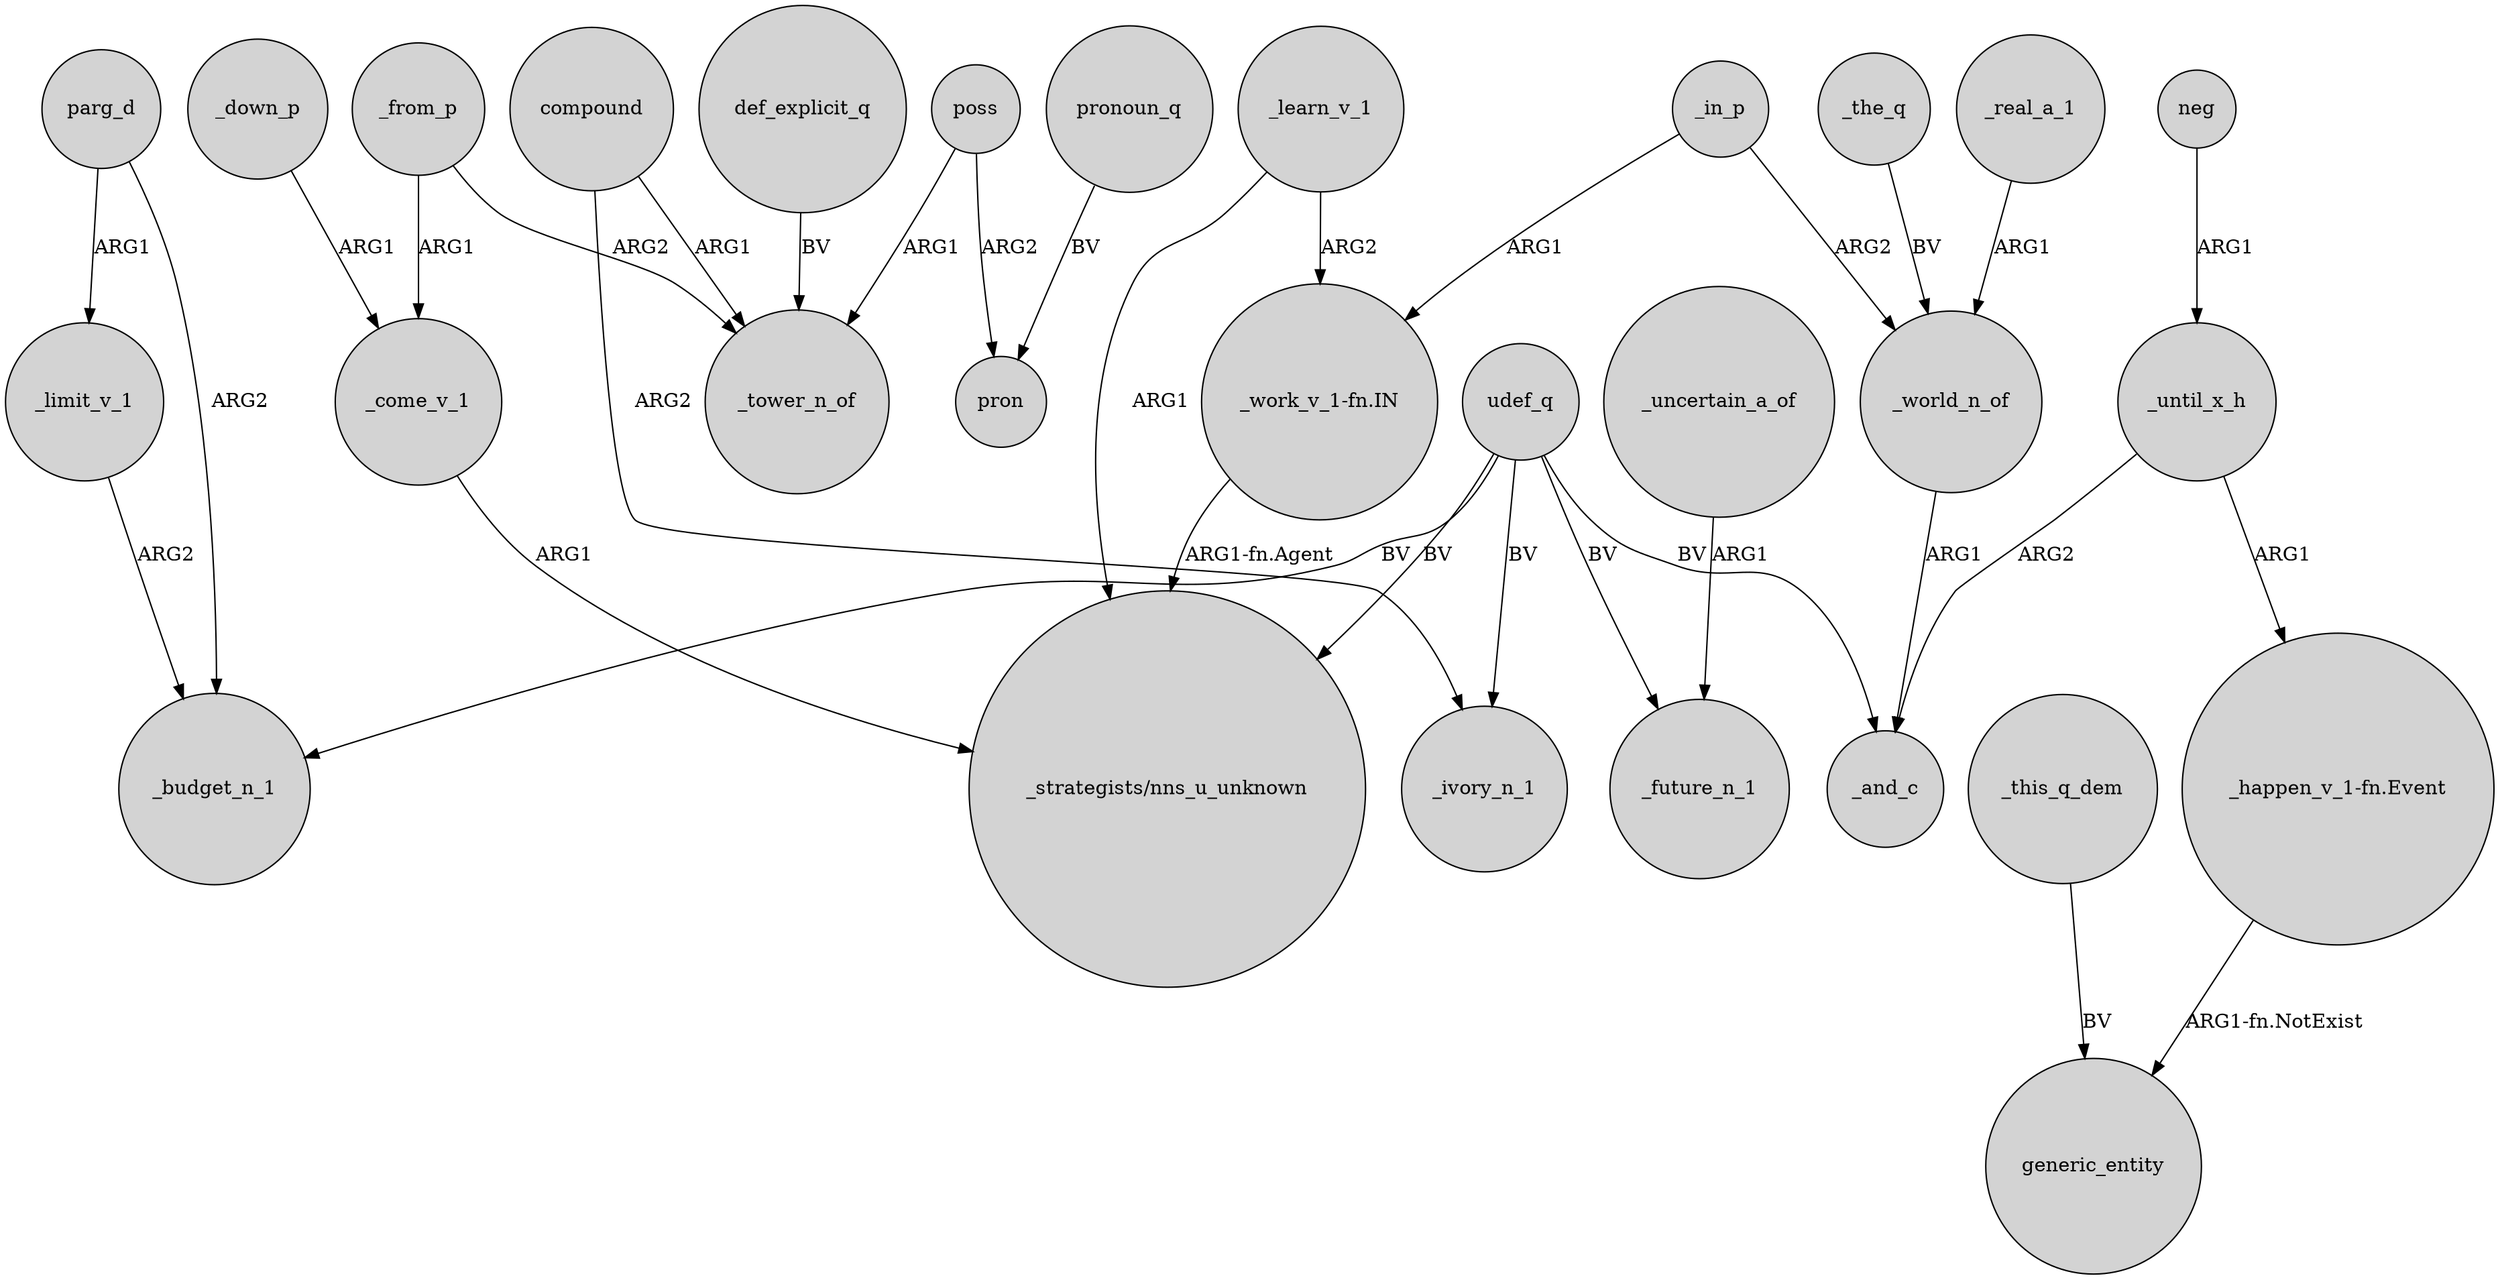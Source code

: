 digraph {
	node [shape=circle style=filled]
	parg_d -> _limit_v_1 [label=ARG1]
	_come_v_1 -> "_strategists/nns_u_unknown" [label=ARG1]
	_in_p -> _world_n_of [label=ARG2]
	poss -> pron [label=ARG2]
	compound -> _tower_n_of [label=ARG1]
	_limit_v_1 -> _budget_n_1 [label=ARG2]
	_until_x_h -> _and_c [label=ARG2]
	_learn_v_1 -> "_work_v_1-fn.IN" [label=ARG2]
	"_happen_v_1-fn.Event" -> generic_entity [label="ARG1-fn.NotExist"]
	def_explicit_q -> _tower_n_of [label=BV]
	pronoun_q -> pron [label=BV]
	udef_q -> "_strategists/nns_u_unknown" [label=BV]
	_this_q_dem -> generic_entity [label=BV]
	parg_d -> _budget_n_1 [label=ARG2]
	poss -> _tower_n_of [label=ARG1]
	udef_q -> _future_n_1 [label=BV]
	udef_q -> _budget_n_1 [label=BV]
	compound -> _ivory_n_1 [label=ARG2]
	_real_a_1 -> _world_n_of [label=ARG1]
	_down_p -> _come_v_1 [label=ARG1]
	_from_p -> _come_v_1 [label=ARG1]
	udef_q -> _ivory_n_1 [label=BV]
	_in_p -> "_work_v_1-fn.IN" [label=ARG1]
	_from_p -> _tower_n_of [label=ARG2]
	_learn_v_1 -> "_strategists/nns_u_unknown" [label=ARG1]
	udef_q -> _and_c [label=BV]
	_uncertain_a_of -> _future_n_1 [label=ARG1]
	_until_x_h -> "_happen_v_1-fn.Event" [label=ARG1]
	_the_q -> _world_n_of [label=BV]
	"_work_v_1-fn.IN" -> "_strategists/nns_u_unknown" [label="ARG1-fn.Agent"]
	neg -> _until_x_h [label=ARG1]
	_world_n_of -> _and_c [label=ARG1]
}
